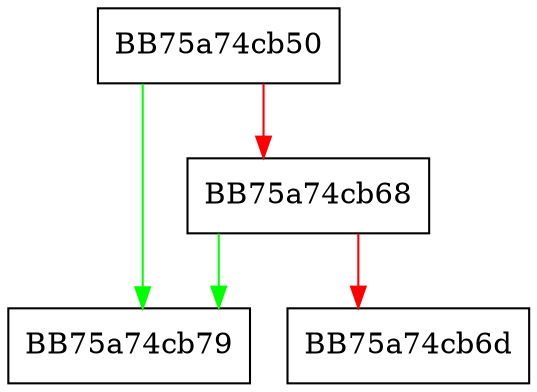 digraph GetResourceCategory {
  node [shape="box"];
  graph [splines=ortho];
  BB75a74cb50 -> BB75a74cb79 [color="green"];
  BB75a74cb50 -> BB75a74cb68 [color="red"];
  BB75a74cb68 -> BB75a74cb79 [color="green"];
  BB75a74cb68 -> BB75a74cb6d [color="red"];
}